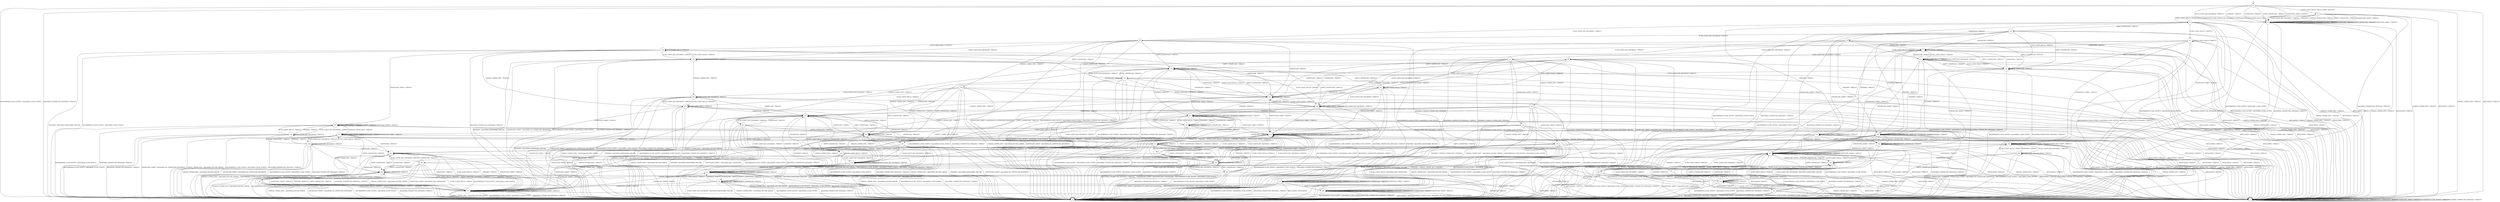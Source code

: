 digraph g {

	s0 [shape="circle" label="s0"];
	s1 [shape="circle" label="s1"];
	s2 [shape="circle" label="s2"];
	s3 [shape="circle" label="s3"];
	s4 [shape="circle" label="s4"];
	s5 [shape="circle" label="s5"];
	s6 [shape="circle" label="s6"];
	s7 [shape="circle" label="s7"];
	s8 [shape="circle" label="s8"];
	s9 [shape="circle" label="s9"];
	s10 [shape="circle" label="s10"];
	s11 [shape="circle" label="s11"];
	s12 [shape="circle" label="s12"];
	s13 [shape="circle" label="s13"];
	s14 [shape="circle" label="s14"];
	s15 [shape="circle" label="s15"];
	s16 [shape="circle" label="s16"];
	s17 [shape="circle" label="s17"];
	s18 [shape="circle" label="s18"];
	s19 [shape="circle" label="s19"];
	s20 [shape="circle" label="s20"];
	s21 [shape="circle" label="s21"];
	s22 [shape="circle" label="s22"];
	s23 [shape="circle" label="s23"];
	s24 [shape="circle" label="s24"];
	s25 [shape="circle" label="s25"];
	s26 [shape="circle" label="s26"];
	s27 [shape="circle" label="s27"];
	s28 [shape="circle" label="s28"];
	s29 [shape="circle" label="s29"];
	s30 [shape="circle" label="s30"];
	s31 [shape="circle" label="s31"];
	s32 [shape="circle" label="s32"];
	s33 [shape="circle" label="s33"];
	s34 [shape="circle" label="s34"];
	s35 [shape="circle" label="s35"];
	s36 [shape="circle" label="s36"];
	s37 [shape="circle" label="s37"];
	s38 [shape="circle" label="s38"];
	s39 [shape="circle" label="s39"];
	s40 [shape="circle" label="s40"];
	s41 [shape="circle" label="s41"];
	s42 [shape="circle" label="s42"];
	s43 [shape="circle" label="s43"];
	s44 [shape="circle" label="s44"];
	s45 [shape="circle" label="s45"];
	s46 [shape="circle" label="s46"];
	s47 [shape="circle" label="s47"];
	s48 [shape="circle" label="s48"];
	s49 [shape="circle" label="s49"];
	s50 [shape="circle" label="s50"];
	s51 [shape="circle" label="s51"];
	s52 [shape="circle" label="s52"];
	s53 [shape="circle" label="s53"];
	s54 [shape="circle" label="s54"];
	s55 [shape="circle" label="s55"];
	s56 [shape="circle" label="s56"];
	s57 [shape="circle" label="s57"];
	s58 [shape="circle" label="s58"];
	s59 [shape="circle" label="s59"];
	s60 [shape="circle" label="s60"];
	s61 [shape="circle" label="s61"];
	s62 [shape="circle" label="s62"];
	s63 [shape="circle" label="s63"];
	s0 -> s2 [label="ECDH_CLIENT_HELLO / HELLO_VERIFY_REQUEST+"];
	s0 -> s4 [label="ECDH_CLIENT_KEY_EXCHANGE / TIMEOUT"];
	s0 -> s1 [label="CHANGE_CIPHER_SPEC / TIMEOUT"];
	s0 -> s4 [label="FINISHED / TIMEOUT"];
	s0 -> s1 [label="APPLICATION / TIMEOUT"];
	s0 -> s4 [label="CERTIFICATE / TIMEOUT"];
	s0 -> s4 [label="EMPTY_CERTIFICATE / TIMEOUT"];
	s0 -> s4 [label="CERTIFICATE_VERIFY / TIMEOUT"];
	s0 -> s3 [label="Alert(WARNING,CLOSE_NOTIFY) / Alert(FATAL,CLOSE_NOTIFY)"];
	s0 -> s3 [label="Alert(FATAL,UNEXPECTED_MESSAGE) / TIMEOUT"];
	s1 -> s1 [label="ECDH_CLIENT_HELLO / TIMEOUT"];
	s1 -> s1 [label="ECDH_CLIENT_KEY_EXCHANGE / TIMEOUT"];
	s1 -> s1 [label="CHANGE_CIPHER_SPEC / TIMEOUT"];
	s1 -> s1 [label="FINISHED / TIMEOUT"];
	s1 -> s1 [label="APPLICATION / TIMEOUT"];
	s1 -> s1 [label="CERTIFICATE / TIMEOUT"];
	s1 -> s1 [label="EMPTY_CERTIFICATE / TIMEOUT"];
	s1 -> s1 [label="CERTIFICATE_VERIFY / TIMEOUT"];
	s1 -> s1 [label="Alert(WARNING,CLOSE_NOTIFY) / TIMEOUT"];
	s1 -> s1 [label="Alert(FATAL,UNEXPECTED_MESSAGE) / TIMEOUT"];
	s2 -> s5 [label="ECDH_CLIENT_HELLO / SERVER_HELLO,CERTIFICATE,ECDHE_SERVER_KEY_EXCHANGE,CERTIFICATE_REQUEST,SERVER_HELLO_DONE"];
	s2 -> s4 [label="ECDH_CLIENT_KEY_EXCHANGE / TIMEOUT"];
	s2 -> s1 [label="CHANGE_CIPHER_SPEC / TIMEOUT"];
	s2 -> s4 [label="FINISHED / TIMEOUT"];
	s2 -> s1 [label="APPLICATION / TIMEOUT"];
	s2 -> s4 [label="CERTIFICATE / TIMEOUT"];
	s2 -> s4 [label="EMPTY_CERTIFICATE / TIMEOUT"];
	s2 -> s4 [label="CERTIFICATE_VERIFY / TIMEOUT"];
	s2 -> s3 [label="Alert(WARNING,CLOSE_NOTIFY) / Alert(FATAL,CLOSE_NOTIFY)"];
	s2 -> s3 [label="Alert(FATAL,UNEXPECTED_MESSAGE) / TIMEOUT"];
	s3 -> s3 [label="ECDH_CLIENT_HELLO / SOCKET_CLOSED"];
	s3 -> s3 [label="ECDH_CLIENT_KEY_EXCHANGE / SOCKET_CLOSED"];
	s3 -> s3 [label="CHANGE_CIPHER_SPEC / SOCKET_CLOSED"];
	s3 -> s3 [label="FINISHED / SOCKET_CLOSED"];
	s3 -> s3 [label="APPLICATION / SOCKET_CLOSED"];
	s3 -> s3 [label="CERTIFICATE / SOCKET_CLOSED"];
	s3 -> s3 [label="EMPTY_CERTIFICATE / SOCKET_CLOSED"];
	s3 -> s3 [label="CERTIFICATE_VERIFY / SOCKET_CLOSED"];
	s3 -> s3 [label="Alert(WARNING,CLOSE_NOTIFY) / SOCKET_CLOSED"];
	s3 -> s3 [label="Alert(FATAL,UNEXPECTED_MESSAGE) / SOCKET_CLOSED"];
	s4 -> s4 [label="ECDH_CLIENT_HELLO / TIMEOUT"];
	s4 -> s4 [label="ECDH_CLIENT_KEY_EXCHANGE / TIMEOUT"];
	s4 -> s1 [label="CHANGE_CIPHER_SPEC / TIMEOUT"];
	s4 -> s4 [label="FINISHED / TIMEOUT"];
	s4 -> s1 [label="APPLICATION / TIMEOUT"];
	s4 -> s4 [label="CERTIFICATE / TIMEOUT"];
	s4 -> s4 [label="EMPTY_CERTIFICATE / TIMEOUT"];
	s4 -> s4 [label="CERTIFICATE_VERIFY / TIMEOUT"];
	s4 -> s3 [label="Alert(WARNING,CLOSE_NOTIFY) / Alert(FATAL,CLOSE_NOTIFY)"];
	s4 -> s3 [label="Alert(FATAL,UNEXPECTED_MESSAGE) / TIMEOUT"];
	s5 -> s17 [label="ECDH_CLIENT_HELLO / TIMEOUT"];
	s5 -> s9 [label="ECDH_CLIENT_KEY_EXCHANGE / TIMEOUT"];
	s5 -> s1 [label="CHANGE_CIPHER_SPEC / TIMEOUT"];
	s5 -> s10 [label="FINISHED / TIMEOUT"];
	s5 -> s1 [label="APPLICATION / TIMEOUT"];
	s5 -> s6 [label="CERTIFICATE / TIMEOUT"];
	s5 -> s14 [label="EMPTY_CERTIFICATE / TIMEOUT"];
	s5 -> s43 [label="CERTIFICATE_VERIFY / TIMEOUT"];
	s5 -> s3 [label="Alert(WARNING,CLOSE_NOTIFY) / Alert(FATAL,CLOSE_NOTIFY)"];
	s5 -> s3 [label="Alert(FATAL,UNEXPECTED_MESSAGE) / TIMEOUT"];
	s6 -> s15 [label="ECDH_CLIENT_HELLO / TIMEOUT"];
	s6 -> s11 [label="ECDH_CLIENT_KEY_EXCHANGE / TIMEOUT"];
	s6 -> s1 [label="CHANGE_CIPHER_SPEC / TIMEOUT"];
	s6 -> s16 [label="FINISHED / TIMEOUT"];
	s6 -> s1 [label="APPLICATION / TIMEOUT"];
	s6 -> s7 [label="CERTIFICATE / TIMEOUT"];
	s6 -> s26 [label="EMPTY_CERTIFICATE / TIMEOUT"];
	s6 -> s53 [label="CERTIFICATE_VERIFY / TIMEOUT"];
	s6 -> s3 [label="Alert(WARNING,CLOSE_NOTIFY) / Alert(FATAL,CLOSE_NOTIFY)"];
	s6 -> s3 [label="Alert(FATAL,UNEXPECTED_MESSAGE) / TIMEOUT"];
	s7 -> s15 [label="ECDH_CLIENT_HELLO / TIMEOUT"];
	s7 -> s8 [label="ECDH_CLIENT_KEY_EXCHANGE / TIMEOUT"];
	s7 -> s1 [label="CHANGE_CIPHER_SPEC / TIMEOUT"];
	s7 -> s16 [label="FINISHED / TIMEOUT"];
	s7 -> s1 [label="APPLICATION / TIMEOUT"];
	s7 -> s7 [label="CERTIFICATE / TIMEOUT"];
	s7 -> s26 [label="EMPTY_CERTIFICATE / TIMEOUT"];
	s7 -> s53 [label="CERTIFICATE_VERIFY / TIMEOUT"];
	s7 -> s3 [label="Alert(WARNING,CLOSE_NOTIFY) / Alert(FATAL,CLOSE_NOTIFY)"];
	s7 -> s3 [label="Alert(FATAL,UNEXPECTED_MESSAGE) / TIMEOUT"];
	s8 -> s57 [label="ECDH_CLIENT_HELLO / TIMEOUT"];
	s8 -> s30 [label="ECDH_CLIENT_KEY_EXCHANGE / TIMEOUT"];
	s8 -> s47 [label="CHANGE_CIPHER_SPEC / TIMEOUT"];
	s8 -> s3 [label="FINISHED / Alert(FATAL,HANDSHAKE_FAILURE)"];
	s8 -> s1 [label="APPLICATION / TIMEOUT"];
	s8 -> s24 [label="CERTIFICATE / TIMEOUT"];
	s8 -> s20 [label="EMPTY_CERTIFICATE / TIMEOUT"];
	s8 -> s3 [label="CERTIFICATE_VERIFY / Alert(FATAL,BAD_CERTIFICATE)"];
	s8 -> s3 [label="Alert(WARNING,CLOSE_NOTIFY) / Alert(FATAL,CLOSE_NOTIFY)"];
	s8 -> s3 [label="Alert(FATAL,UNEXPECTED_MESSAGE) / TIMEOUT"];
	s9 -> s18 [label="ECDH_CLIENT_HELLO / TIMEOUT"];
	s9 -> s19 [label="ECDH_CLIENT_KEY_EXCHANGE / TIMEOUT"];
	s9 -> s58 [label="CHANGE_CIPHER_SPEC / TIMEOUT"];
	s9 -> s13 [label="FINISHED / CHANGE_CIPHER_SPEC,FINISHED"];
	s9 -> s1 [label="APPLICATION / TIMEOUT"];
	s9 -> s24 [label="CERTIFICATE / TIMEOUT"];
	s9 -> s20 [label="EMPTY_CERTIFICATE / TIMEOUT"];
	s9 -> s3 [label="CERTIFICATE_VERIFY / Alert(FATAL,NO_CERTIFICATE_RESERVED)"];
	s9 -> s3 [label="Alert(WARNING,CLOSE_NOTIFY) / Alert(FATAL,CLOSE_NOTIFY)"];
	s9 -> s3 [label="Alert(FATAL,UNEXPECTED_MESSAGE) / TIMEOUT"];
	s10 -> s10 [label="ECDH_CLIENT_HELLO / TIMEOUT"];
	s10 -> s3 [label="ECDH_CLIENT_KEY_EXCHANGE / Alert(FATAL,HANDSHAKE_FAILURE)"];
	s10 -> s1 [label="CHANGE_CIPHER_SPEC / TIMEOUT"];
	s10 -> s10 [label="FINISHED / TIMEOUT"];
	s10 -> s1 [label="APPLICATION / TIMEOUT"];
	s10 -> s54 [label="CERTIFICATE / TIMEOUT"];
	s10 -> s54 [label="EMPTY_CERTIFICATE / TIMEOUT"];
	s10 -> s43 [label="CERTIFICATE_VERIFY / TIMEOUT"];
	s10 -> s3 [label="Alert(WARNING,CLOSE_NOTIFY) / Alert(FATAL,CLOSE_NOTIFY)"];
	s10 -> s3 [label="Alert(FATAL,UNEXPECTED_MESSAGE) / TIMEOUT"];
	s11 -> s57 [label="ECDH_CLIENT_HELLO / TIMEOUT"];
	s11 -> s30 [label="ECDH_CLIENT_KEY_EXCHANGE / TIMEOUT"];
	s11 -> s36 [label="CHANGE_CIPHER_SPEC / TIMEOUT"];
	s11 -> s13 [label="FINISHED / CHANGE_CIPHER_SPEC,FINISHED"];
	s11 -> s1 [label="APPLICATION / TIMEOUT"];
	s11 -> s24 [label="CERTIFICATE / TIMEOUT"];
	s11 -> s20 [label="EMPTY_CERTIFICATE / TIMEOUT"];
	s11 -> s12 [label="CERTIFICATE_VERIFY / TIMEOUT"];
	s11 -> s3 [label="Alert(WARNING,CLOSE_NOTIFY) / Alert(FATAL,CLOSE_NOTIFY)"];
	s11 -> s3 [label="Alert(FATAL,UNEXPECTED_MESSAGE) / TIMEOUT"];
	s12 -> s3 [label="ECDH_CLIENT_HELLO / Alert(FATAL,BAD_CERTIFICATE)"];
	s12 -> s35 [label="ECDH_CLIENT_KEY_EXCHANGE / TIMEOUT"];
	s12 -> s50 [label="CHANGE_CIPHER_SPEC / TIMEOUT"];
	s12 -> s13 [label="FINISHED / CHANGE_CIPHER_SPEC,FINISHED"];
	s12 -> s1 [label="APPLICATION / TIMEOUT"];
	s12 -> s21 [label="CERTIFICATE / TIMEOUT"];
	s12 -> s41 [label="EMPTY_CERTIFICATE / TIMEOUT"];
	s12 -> s35 [label="CERTIFICATE_VERIFY / TIMEOUT"];
	s12 -> s3 [label="Alert(WARNING,CLOSE_NOTIFY) / Alert(FATAL,CLOSE_NOTIFY)"];
	s12 -> s3 [label="Alert(FATAL,UNEXPECTED_MESSAGE) / TIMEOUT"];
	s13 -> s13 [label="ECDH_CLIENT_HELLO / TIMEOUT"];
	s13 -> s13 [label="ECDH_CLIENT_KEY_EXCHANGE / TIMEOUT"];
	s13 -> s42 [label="CHANGE_CIPHER_SPEC / TIMEOUT"];
	s13 -> s13 [label="FINISHED / TIMEOUT"];
	s13 -> s3 [label="APPLICATION / APPLICATION"];
	s13 -> s13 [label="CERTIFICATE / TIMEOUT"];
	s13 -> s13 [label="EMPTY_CERTIFICATE / TIMEOUT"];
	s13 -> s13 [label="CERTIFICATE_VERIFY / TIMEOUT"];
	s13 -> s3 [label="Alert(WARNING,CLOSE_NOTIFY) / Alert(FATAL,CLOSE_NOTIFY)"];
	s13 -> s3 [label="Alert(FATAL,UNEXPECTED_MESSAGE) / TIMEOUT"];
	s14 -> s15 [label="ECDH_CLIENT_HELLO / TIMEOUT"];
	s14 -> s9 [label="ECDH_CLIENT_KEY_EXCHANGE / TIMEOUT"];
	s14 -> s1 [label="CHANGE_CIPHER_SPEC / TIMEOUT"];
	s14 -> s16 [label="FINISHED / TIMEOUT"];
	s14 -> s1 [label="APPLICATION / TIMEOUT"];
	s14 -> s7 [label="CERTIFICATE / TIMEOUT"];
	s14 -> s26 [label="EMPTY_CERTIFICATE / TIMEOUT"];
	s14 -> s53 [label="CERTIFICATE_VERIFY / TIMEOUT"];
	s14 -> s3 [label="Alert(WARNING,CLOSE_NOTIFY) / Alert(FATAL,CLOSE_NOTIFY)"];
	s14 -> s3 [label="Alert(FATAL,UNEXPECTED_MESSAGE) / TIMEOUT"];
	s15 -> s15 [label="ECDH_CLIENT_HELLO / TIMEOUT"];
	s15 -> s15 [label="ECDH_CLIENT_KEY_EXCHANGE / TIMEOUT"];
	s15 -> s1 [label="CHANGE_CIPHER_SPEC / TIMEOUT"];
	s15 -> s16 [label="FINISHED / TIMEOUT"];
	s15 -> s1 [label="APPLICATION / TIMEOUT"];
	s15 -> s7 [label="CERTIFICATE / TIMEOUT"];
	s15 -> s26 [label="EMPTY_CERTIFICATE / TIMEOUT"];
	s15 -> s53 [label="CERTIFICATE_VERIFY / TIMEOUT"];
	s15 -> s3 [label="Alert(WARNING,CLOSE_NOTIFY) / Alert(FATAL,CLOSE_NOTIFY)"];
	s15 -> s3 [label="Alert(FATAL,UNEXPECTED_MESSAGE) / TIMEOUT"];
	s16 -> s16 [label="ECDH_CLIENT_HELLO / TIMEOUT"];
	s16 -> s16 [label="ECDH_CLIENT_KEY_EXCHANGE / TIMEOUT"];
	s16 -> s1 [label="CHANGE_CIPHER_SPEC / TIMEOUT"];
	s16 -> s16 [label="FINISHED / TIMEOUT"];
	s16 -> s1 [label="APPLICATION / TIMEOUT"];
	s16 -> s54 [label="CERTIFICATE / TIMEOUT"];
	s16 -> s54 [label="EMPTY_CERTIFICATE / TIMEOUT"];
	s16 -> s53 [label="CERTIFICATE_VERIFY / TIMEOUT"];
	s16 -> s3 [label="Alert(WARNING,CLOSE_NOTIFY) / Alert(FATAL,CLOSE_NOTIFY)"];
	s16 -> s3 [label="Alert(FATAL,UNEXPECTED_MESSAGE) / TIMEOUT"];
	s17 -> s17 [label="ECDH_CLIENT_HELLO / TIMEOUT"];
	s17 -> s19 [label="ECDH_CLIENT_KEY_EXCHANGE / TIMEOUT"];
	s17 -> s1 [label="CHANGE_CIPHER_SPEC / TIMEOUT"];
	s17 -> s10 [label="FINISHED / TIMEOUT"];
	s17 -> s1 [label="APPLICATION / TIMEOUT"];
	s17 -> s7 [label="CERTIFICATE / TIMEOUT"];
	s17 -> s26 [label="EMPTY_CERTIFICATE / TIMEOUT"];
	s17 -> s43 [label="CERTIFICATE_VERIFY / TIMEOUT"];
	s17 -> s3 [label="Alert(WARNING,CLOSE_NOTIFY) / Alert(FATAL,CLOSE_NOTIFY)"];
	s17 -> s3 [label="Alert(FATAL,UNEXPECTED_MESSAGE) / TIMEOUT"];
	s18 -> s18 [label="ECDH_CLIENT_HELLO / TIMEOUT"];
	s18 -> s19 [label="ECDH_CLIENT_KEY_EXCHANGE / TIMEOUT"];
	s18 -> s37 [label="CHANGE_CIPHER_SPEC / TIMEOUT"];
	s18 -> s3 [label="FINISHED / Alert(FATAL,HANDSHAKE_FAILURE)"];
	s18 -> s1 [label="APPLICATION / TIMEOUT"];
	s18 -> s24 [label="CERTIFICATE / TIMEOUT"];
	s18 -> s20 [label="EMPTY_CERTIFICATE / TIMEOUT"];
	s18 -> s33 [label="CERTIFICATE_VERIFY / TIMEOUT"];
	s18 -> s3 [label="Alert(WARNING,CLOSE_NOTIFY) / Alert(FATAL,CLOSE_NOTIFY)"];
	s18 -> s3 [label="Alert(FATAL,UNEXPECTED_MESSAGE) / TIMEOUT"];
	s19 -> s18 [label="ECDH_CLIENT_HELLO / TIMEOUT"];
	s19 -> s19 [label="ECDH_CLIENT_KEY_EXCHANGE / TIMEOUT"];
	s19 -> s40 [label="CHANGE_CIPHER_SPEC / TIMEOUT"];
	s19 -> s3 [label="FINISHED / Alert(FATAL,HANDSHAKE_FAILURE)"];
	s19 -> s1 [label="APPLICATION / TIMEOUT"];
	s19 -> s24 [label="CERTIFICATE / TIMEOUT"];
	s19 -> s20 [label="EMPTY_CERTIFICATE / TIMEOUT"];
	s19 -> s3 [label="CERTIFICATE_VERIFY / Alert(FATAL,NO_CERTIFICATE_RESERVED)"];
	s19 -> s3 [label="Alert(WARNING,CLOSE_NOTIFY) / Alert(FATAL,CLOSE_NOTIFY)"];
	s19 -> s3 [label="Alert(FATAL,UNEXPECTED_MESSAGE) / TIMEOUT"];
	s20 -> s30 [label="ECDH_CLIENT_HELLO / TIMEOUT"];
	s20 -> s55 [label="ECDH_CLIENT_KEY_EXCHANGE / TIMEOUT"];
	s20 -> s27 [label="CHANGE_CIPHER_SPEC / TIMEOUT"];
	s20 -> s31 [label="FINISHED / TIMEOUT"];
	s20 -> s1 [label="APPLICATION / TIMEOUT"];
	s20 -> s24 [label="CERTIFICATE / TIMEOUT"];
	s20 -> s20 [label="EMPTY_CERTIFICATE / TIMEOUT"];
	s20 -> s35 [label="CERTIFICATE_VERIFY / TIMEOUT"];
	s20 -> s3 [label="Alert(WARNING,CLOSE_NOTIFY) / Alert(FATAL,CLOSE_NOTIFY)"];
	s20 -> s3 [label="Alert(FATAL,UNEXPECTED_MESSAGE) / TIMEOUT"];
	s21 -> s35 [label="ECDH_CLIENT_HELLO / TIMEOUT"];
	s21 -> s23 [label="ECDH_CLIENT_KEY_EXCHANGE / TIMEOUT"];
	s21 -> s22 [label="CHANGE_CIPHER_SPEC / TIMEOUT"];
	s21 -> s35 [label="FINISHED / TIMEOUT"];
	s21 -> s1 [label="APPLICATION / TIMEOUT"];
	s21 -> s21 [label="CERTIFICATE / TIMEOUT"];
	s21 -> s41 [label="EMPTY_CERTIFICATE / TIMEOUT"];
	s21 -> s35 [label="CERTIFICATE_VERIFY / TIMEOUT"];
	s21 -> s3 [label="Alert(WARNING,CLOSE_NOTIFY) / Alert(FATAL,CLOSE_NOTIFY)"];
	s21 -> s3 [label="Alert(FATAL,UNEXPECTED_MESSAGE) / TIMEOUT"];
	s22 -> s51 [label="ECDH_CLIENT_HELLO / TIMEOUT"];
	s22 -> s49 [label="ECDH_CLIENT_KEY_EXCHANGE / TIMEOUT"];
	s22 -> s3 [label="CHANGE_CIPHER_SPEC / Alert(FATAL,DECODE_ERROR)"];
	s22 -> s51 [label="FINISHED / TIMEOUT"];
	s22 -> s1 [label="APPLICATION / TIMEOUT"];
	s22 -> s22 [label="CERTIFICATE / TIMEOUT"];
	s22 -> s60 [label="EMPTY_CERTIFICATE / TIMEOUT"];
	s22 -> s51 [label="CERTIFICATE_VERIFY / TIMEOUT"];
	s22 -> s3 [label="Alert(WARNING,CLOSE_NOTIFY) / Alert(FATAL,CLOSE_NOTIFY)"];
	s22 -> s3 [label="Alert(FATAL,UNEXPECTED_MESSAGE) / TIMEOUT"];
	s23 -> s35 [label="ECDH_CLIENT_HELLO / TIMEOUT"];
	s23 -> s35 [label="ECDH_CLIENT_KEY_EXCHANGE / TIMEOUT"];
	s23 -> s49 [label="CHANGE_CIPHER_SPEC / TIMEOUT"];
	s23 -> s35 [label="FINISHED / TIMEOUT"];
	s23 -> s1 [label="APPLICATION / TIMEOUT"];
	s23 -> s21 [label="CERTIFICATE / TIMEOUT"];
	s23 -> s41 [label="EMPTY_CERTIFICATE / TIMEOUT"];
	s23 -> s3 [label="CERTIFICATE_VERIFY / Alert(FATAL,BAD_CERTIFICATE)"];
	s23 -> s3 [label="Alert(WARNING,CLOSE_NOTIFY) / Alert(FATAL,CLOSE_NOTIFY)"];
	s23 -> s3 [label="Alert(FATAL,UNEXPECTED_MESSAGE) / TIMEOUT"];
	s24 -> s30 [label="ECDH_CLIENT_HELLO / TIMEOUT"];
	s24 -> s8 [label="ECDH_CLIENT_KEY_EXCHANGE / TIMEOUT"];
	s24 -> s25 [label="CHANGE_CIPHER_SPEC / TIMEOUT"];
	s24 -> s31 [label="FINISHED / TIMEOUT"];
	s24 -> s1 [label="APPLICATION / TIMEOUT"];
	s24 -> s24 [label="CERTIFICATE / TIMEOUT"];
	s24 -> s20 [label="EMPTY_CERTIFICATE / TIMEOUT"];
	s24 -> s35 [label="CERTIFICATE_VERIFY / TIMEOUT"];
	s24 -> s3 [label="Alert(WARNING,CLOSE_NOTIFY) / Alert(FATAL,CLOSE_NOTIFY)"];
	s24 -> s3 [label="Alert(FATAL,UNEXPECTED_MESSAGE) / TIMEOUT"];
	s25 -> s28 [label="ECDH_CLIENT_HELLO / TIMEOUT"];
	s25 -> s47 [label="ECDH_CLIENT_KEY_EXCHANGE / TIMEOUT"];
	s25 -> s3 [label="CHANGE_CIPHER_SPEC / Alert(FATAL,DECODE_ERROR)"];
	s25 -> s32 [label="FINISHED / TIMEOUT"];
	s25 -> s1 [label="APPLICATION / TIMEOUT"];
	s25 -> s25 [label="CERTIFICATE / TIMEOUT"];
	s25 -> s27 [label="EMPTY_CERTIFICATE / TIMEOUT"];
	s25 -> s51 [label="CERTIFICATE_VERIFY / TIMEOUT"];
	s25 -> s3 [label="Alert(WARNING,CLOSE_NOTIFY) / Alert(FATAL,CLOSE_NOTIFY)"];
	s25 -> s3 [label="Alert(FATAL,UNEXPECTED_MESSAGE) / TIMEOUT"];
	s26 -> s15 [label="ECDH_CLIENT_HELLO / TIMEOUT"];
	s26 -> s55 [label="ECDH_CLIENT_KEY_EXCHANGE / TIMEOUT"];
	s26 -> s1 [label="CHANGE_CIPHER_SPEC / TIMEOUT"];
	s26 -> s16 [label="FINISHED / TIMEOUT"];
	s26 -> s1 [label="APPLICATION / TIMEOUT"];
	s26 -> s7 [label="CERTIFICATE / TIMEOUT"];
	s26 -> s26 [label="EMPTY_CERTIFICATE / TIMEOUT"];
	s26 -> s53 [label="CERTIFICATE_VERIFY / TIMEOUT"];
	s26 -> s3 [label="Alert(WARNING,CLOSE_NOTIFY) / Alert(FATAL,CLOSE_NOTIFY)"];
	s26 -> s3 [label="Alert(FATAL,UNEXPECTED_MESSAGE) / TIMEOUT"];
	s27 -> s28 [label="ECDH_CLIENT_HELLO / TIMEOUT"];
	s27 -> s29 [label="ECDH_CLIENT_KEY_EXCHANGE / TIMEOUT"];
	s27 -> s3 [label="CHANGE_CIPHER_SPEC / Alert(FATAL,DECODE_ERROR)"];
	s27 -> s32 [label="FINISHED / TIMEOUT"];
	s27 -> s1 [label="APPLICATION / TIMEOUT"];
	s27 -> s25 [label="CERTIFICATE / TIMEOUT"];
	s27 -> s27 [label="EMPTY_CERTIFICATE / TIMEOUT"];
	s27 -> s51 [label="CERTIFICATE_VERIFY / TIMEOUT"];
	s27 -> s3 [label="Alert(WARNING,CLOSE_NOTIFY) / Alert(FATAL,CLOSE_NOTIFY)"];
	s27 -> s3 [label="Alert(FATAL,UNEXPECTED_MESSAGE) / TIMEOUT"];
	s28 -> s28 [label="ECDH_CLIENT_HELLO / TIMEOUT"];
	s28 -> s28 [label="ECDH_CLIENT_KEY_EXCHANGE / TIMEOUT"];
	s28 -> s3 [label="CHANGE_CIPHER_SPEC / Alert(FATAL,DECODE_ERROR)"];
	s28 -> s32 [label="FINISHED / TIMEOUT"];
	s28 -> s1 [label="APPLICATION / TIMEOUT"];
	s28 -> s25 [label="CERTIFICATE / TIMEOUT"];
	s28 -> s27 [label="EMPTY_CERTIFICATE / TIMEOUT"];
	s28 -> s51 [label="CERTIFICATE_VERIFY / TIMEOUT"];
	s28 -> s3 [label="Alert(WARNING,CLOSE_NOTIFY) / Alert(FATAL,CLOSE_NOTIFY)"];
	s28 -> s3 [label="Alert(FATAL,UNEXPECTED_MESSAGE) / TIMEOUT"];
	s29 -> s62 [label="ECDH_CLIENT_HELLO / TIMEOUT"];
	s29 -> s28 [label="ECDH_CLIENT_KEY_EXCHANGE / TIMEOUT"];
	s29 -> s3 [label="CHANGE_CIPHER_SPEC / Alert(FATAL,DECODE_ERROR)"];
	s29 -> s3 [label="FINISHED / Alert(FATAL,HANDSHAKE_FAILURE)"];
	s29 -> s1 [label="APPLICATION / TIMEOUT"];
	s29 -> s25 [label="CERTIFICATE / TIMEOUT"];
	s29 -> s27 [label="EMPTY_CERTIFICATE / TIMEOUT"];
	s29 -> s3 [label="CERTIFICATE_VERIFY / Alert(FATAL,NO_CERTIFICATE_RESERVED)"];
	s29 -> s3 [label="Alert(WARNING,CLOSE_NOTIFY) / Alert(FATAL,CLOSE_NOTIFY)"];
	s29 -> s3 [label="Alert(FATAL,UNEXPECTED_MESSAGE) / TIMEOUT"];
	s30 -> s30 [label="ECDH_CLIENT_HELLO / TIMEOUT"];
	s30 -> s30 [label="ECDH_CLIENT_KEY_EXCHANGE / TIMEOUT"];
	s30 -> s28 [label="CHANGE_CIPHER_SPEC / TIMEOUT"];
	s30 -> s31 [label="FINISHED / TIMEOUT"];
	s30 -> s1 [label="APPLICATION / TIMEOUT"];
	s30 -> s24 [label="CERTIFICATE / TIMEOUT"];
	s30 -> s20 [label="EMPTY_CERTIFICATE / TIMEOUT"];
	s30 -> s35 [label="CERTIFICATE_VERIFY / TIMEOUT"];
	s30 -> s3 [label="Alert(WARNING,CLOSE_NOTIFY) / Alert(FATAL,CLOSE_NOTIFY)"];
	s30 -> s3 [label="Alert(FATAL,UNEXPECTED_MESSAGE) / TIMEOUT"];
	s31 -> s31 [label="ECDH_CLIENT_HELLO / TIMEOUT"];
	s31 -> s31 [label="ECDH_CLIENT_KEY_EXCHANGE / TIMEOUT"];
	s31 -> s32 [label="CHANGE_CIPHER_SPEC / TIMEOUT"];
	s31 -> s31 [label="FINISHED / TIMEOUT"];
	s31 -> s1 [label="APPLICATION / TIMEOUT"];
	s31 -> s38 [label="CERTIFICATE / TIMEOUT"];
	s31 -> s38 [label="EMPTY_CERTIFICATE / TIMEOUT"];
	s31 -> s35 [label="CERTIFICATE_VERIFY / TIMEOUT"];
	s31 -> s3 [label="Alert(WARNING,CLOSE_NOTIFY) / Alert(FATAL,CLOSE_NOTIFY)"];
	s31 -> s3 [label="Alert(FATAL,UNEXPECTED_MESSAGE) / TIMEOUT"];
	s32 -> s32 [label="ECDH_CLIENT_HELLO / TIMEOUT"];
	s32 -> s32 [label="ECDH_CLIENT_KEY_EXCHANGE / TIMEOUT"];
	s32 -> s3 [label="CHANGE_CIPHER_SPEC / Alert(FATAL,DECODE_ERROR)"];
	s32 -> s32 [label="FINISHED / TIMEOUT"];
	s32 -> s1 [label="APPLICATION / TIMEOUT"];
	s32 -> s39 [label="CERTIFICATE / TIMEOUT"];
	s32 -> s39 [label="EMPTY_CERTIFICATE / TIMEOUT"];
	s32 -> s51 [label="CERTIFICATE_VERIFY / TIMEOUT"];
	s32 -> s3 [label="Alert(WARNING,CLOSE_NOTIFY) / Alert(FATAL,CLOSE_NOTIFY)"];
	s32 -> s3 [label="Alert(FATAL,UNEXPECTED_MESSAGE) / TIMEOUT"];
	s33 -> s33 [label="ECDH_CLIENT_HELLO / TIMEOUT"];
	s33 -> s34 [label="ECDH_CLIENT_KEY_EXCHANGE / TIMEOUT"];
	s33 -> s52 [label="CHANGE_CIPHER_SPEC / TIMEOUT"];
	s33 -> s33 [label="FINISHED / TIMEOUT"];
	s33 -> s1 [label="APPLICATION / TIMEOUT"];
	s33 -> s21 [label="CERTIFICATE / TIMEOUT"];
	s33 -> s41 [label="EMPTY_CERTIFICATE / TIMEOUT"];
	s33 -> s33 [label="CERTIFICATE_VERIFY / TIMEOUT"];
	s33 -> s3 [label="Alert(WARNING,CLOSE_NOTIFY) / Alert(FATAL,CLOSE_NOTIFY)"];
	s33 -> s3 [label="Alert(FATAL,UNEXPECTED_MESSAGE) / TIMEOUT"];
	s34 -> s33 [label="ECDH_CLIENT_HELLO / TIMEOUT"];
	s34 -> s34 [label="ECDH_CLIENT_KEY_EXCHANGE / TIMEOUT"];
	s34 -> s48 [label="CHANGE_CIPHER_SPEC / TIMEOUT"];
	s34 -> s33 [label="FINISHED / TIMEOUT"];
	s34 -> s1 [label="APPLICATION / TIMEOUT"];
	s34 -> s21 [label="CERTIFICATE / TIMEOUT"];
	s34 -> s41 [label="EMPTY_CERTIFICATE / TIMEOUT"];
	s34 -> s3 [label="CERTIFICATE_VERIFY / Alert(FATAL,NO_CERTIFICATE_RESERVED)"];
	s34 -> s3 [label="Alert(WARNING,CLOSE_NOTIFY) / Alert(FATAL,CLOSE_NOTIFY)"];
	s34 -> s3 [label="Alert(FATAL,UNEXPECTED_MESSAGE) / TIMEOUT"];
	s35 -> s35 [label="ECDH_CLIENT_HELLO / TIMEOUT"];
	s35 -> s35 [label="ECDH_CLIENT_KEY_EXCHANGE / TIMEOUT"];
	s35 -> s51 [label="CHANGE_CIPHER_SPEC / TIMEOUT"];
	s35 -> s35 [label="FINISHED / TIMEOUT"];
	s35 -> s1 [label="APPLICATION / TIMEOUT"];
	s35 -> s21 [label="CERTIFICATE / TIMEOUT"];
	s35 -> s41 [label="EMPTY_CERTIFICATE / TIMEOUT"];
	s35 -> s35 [label="CERTIFICATE_VERIFY / TIMEOUT"];
	s35 -> s3 [label="Alert(WARNING,CLOSE_NOTIFY) / Alert(FATAL,CLOSE_NOTIFY)"];
	s35 -> s3 [label="Alert(FATAL,UNEXPECTED_MESSAGE) / TIMEOUT"];
	s36 -> s62 [label="ECDH_CLIENT_HELLO / TIMEOUT"];
	s36 -> s28 [label="ECDH_CLIENT_KEY_EXCHANGE / TIMEOUT"];
	s36 -> s3 [label="CHANGE_CIPHER_SPEC / Alert(FATAL,DECODE_ERROR)"];
	s36 -> s42 [label="FINISHED / CHANGE_CIPHER_SPEC,FINISHED"];
	s36 -> s1 [label="APPLICATION / TIMEOUT"];
	s36 -> s25 [label="CERTIFICATE / TIMEOUT"];
	s36 -> s27 [label="EMPTY_CERTIFICATE / TIMEOUT"];
	s36 -> s50 [label="CERTIFICATE_VERIFY / TIMEOUT"];
	s36 -> s3 [label="Alert(WARNING,CLOSE_NOTIFY) / Alert(FATAL,CLOSE_NOTIFY)"];
	s36 -> s3 [label="Alert(FATAL,UNEXPECTED_MESSAGE) / TIMEOUT"];
	s37 -> s37 [label="ECDH_CLIENT_HELLO / TIMEOUT"];
	s37 -> s40 [label="ECDH_CLIENT_KEY_EXCHANGE / TIMEOUT"];
	s37 -> s3 [label="CHANGE_CIPHER_SPEC / Alert(FATAL,DECODE_ERROR)"];
	s37 -> s3 [label="FINISHED / Alert(FATAL,HANDSHAKE_FAILURE)"];
	s37 -> s1 [label="APPLICATION / TIMEOUT"];
	s37 -> s25 [label="CERTIFICATE / TIMEOUT"];
	s37 -> s27 [label="EMPTY_CERTIFICATE / TIMEOUT"];
	s37 -> s52 [label="CERTIFICATE_VERIFY / TIMEOUT"];
	s37 -> s3 [label="Alert(WARNING,CLOSE_NOTIFY) / Alert(FATAL,CLOSE_NOTIFY)"];
	s37 -> s3 [label="Alert(FATAL,UNEXPECTED_MESSAGE) / TIMEOUT"];
	s38 -> s31 [label="ECDH_CLIENT_HELLO / TIMEOUT"];
	s38 -> s3 [label="ECDH_CLIENT_KEY_EXCHANGE / Alert(FATAL,HANDSHAKE_FAILURE)"];
	s38 -> s39 [label="CHANGE_CIPHER_SPEC / TIMEOUT"];
	s38 -> s31 [label="FINISHED / TIMEOUT"];
	s38 -> s1 [label="APPLICATION / TIMEOUT"];
	s38 -> s38 [label="CERTIFICATE / TIMEOUT"];
	s38 -> s38 [label="EMPTY_CERTIFICATE / TIMEOUT"];
	s38 -> s35 [label="CERTIFICATE_VERIFY / TIMEOUT"];
	s38 -> s3 [label="Alert(WARNING,CLOSE_NOTIFY) / Alert(FATAL,CLOSE_NOTIFY)"];
	s38 -> s3 [label="Alert(FATAL,UNEXPECTED_MESSAGE) / TIMEOUT"];
	s39 -> s32 [label="ECDH_CLIENT_HELLO / TIMEOUT"];
	s39 -> s3 [label="ECDH_CLIENT_KEY_EXCHANGE / Alert(FATAL,HANDSHAKE_FAILURE)"];
	s39 -> s3 [label="CHANGE_CIPHER_SPEC / Alert(FATAL,DECODE_ERROR)"];
	s39 -> s32 [label="FINISHED / TIMEOUT"];
	s39 -> s1 [label="APPLICATION / TIMEOUT"];
	s39 -> s39 [label="CERTIFICATE / TIMEOUT"];
	s39 -> s39 [label="EMPTY_CERTIFICATE / TIMEOUT"];
	s39 -> s51 [label="CERTIFICATE_VERIFY / TIMEOUT"];
	s39 -> s3 [label="Alert(WARNING,CLOSE_NOTIFY) / Alert(FATAL,CLOSE_NOTIFY)"];
	s39 -> s3 [label="Alert(FATAL,UNEXPECTED_MESSAGE) / TIMEOUT"];
	s40 -> s37 [label="ECDH_CLIENT_HELLO / TIMEOUT"];
	s40 -> s40 [label="ECDH_CLIENT_KEY_EXCHANGE / TIMEOUT"];
	s40 -> s3 [label="CHANGE_CIPHER_SPEC / Alert(FATAL,DECODE_ERROR)"];
	s40 -> s3 [label="FINISHED / Alert(FATAL,HANDSHAKE_FAILURE)"];
	s40 -> s1 [label="APPLICATION / TIMEOUT"];
	s40 -> s25 [label="CERTIFICATE / TIMEOUT"];
	s40 -> s27 [label="EMPTY_CERTIFICATE / TIMEOUT"];
	s40 -> s3 [label="CERTIFICATE_VERIFY / Alert(FATAL,NO_CERTIFICATE_RESERVED)"];
	s40 -> s3 [label="Alert(WARNING,CLOSE_NOTIFY) / Alert(FATAL,CLOSE_NOTIFY)"];
	s40 -> s3 [label="Alert(FATAL,UNEXPECTED_MESSAGE) / TIMEOUT"];
	s41 -> s35 [label="ECDH_CLIENT_HELLO / TIMEOUT"];
	s41 -> s59 [label="ECDH_CLIENT_KEY_EXCHANGE / TIMEOUT"];
	s41 -> s60 [label="CHANGE_CIPHER_SPEC / TIMEOUT"];
	s41 -> s35 [label="FINISHED / TIMEOUT"];
	s41 -> s1 [label="APPLICATION / TIMEOUT"];
	s41 -> s21 [label="CERTIFICATE / TIMEOUT"];
	s41 -> s41 [label="EMPTY_CERTIFICATE / TIMEOUT"];
	s41 -> s35 [label="CERTIFICATE_VERIFY / TIMEOUT"];
	s41 -> s3 [label="Alert(WARNING,CLOSE_NOTIFY) / Alert(FATAL,CLOSE_NOTIFY)"];
	s41 -> s3 [label="Alert(FATAL,UNEXPECTED_MESSAGE) / TIMEOUT"];
	s42 -> s42 [label="ECDH_CLIENT_HELLO / TIMEOUT"];
	s42 -> s42 [label="ECDH_CLIENT_KEY_EXCHANGE / TIMEOUT"];
	s42 -> s3 [label="CHANGE_CIPHER_SPEC / Alert(FATAL,DECODE_ERROR)"];
	s42 -> s42 [label="FINISHED / TIMEOUT"];
	s42 -> s3 [label="APPLICATION / APPLICATION"];
	s42 -> s42 [label="CERTIFICATE / TIMEOUT"];
	s42 -> s42 [label="EMPTY_CERTIFICATE / TIMEOUT"];
	s42 -> s42 [label="CERTIFICATE_VERIFY / TIMEOUT"];
	s42 -> s3 [label="Alert(WARNING,CLOSE_NOTIFY) / Alert(FATAL,CLOSE_NOTIFY)"];
	s42 -> s3 [label="Alert(FATAL,UNEXPECTED_MESSAGE) / TIMEOUT"];
	s43 -> s43 [label="ECDH_CLIENT_HELLO / TIMEOUT"];
	s43 -> s44 [label="ECDH_CLIENT_KEY_EXCHANGE / TIMEOUT"];
	s43 -> s1 [label="CHANGE_CIPHER_SPEC / TIMEOUT"];
	s43 -> s43 [label="FINISHED / TIMEOUT"];
	s43 -> s1 [label="APPLICATION / TIMEOUT"];
	s43 -> s45 [label="CERTIFICATE / TIMEOUT"];
	s43 -> s56 [label="EMPTY_CERTIFICATE / TIMEOUT"];
	s43 -> s43 [label="CERTIFICATE_VERIFY / TIMEOUT"];
	s43 -> s3 [label="Alert(WARNING,CLOSE_NOTIFY) / Alert(FATAL,CLOSE_NOTIFY)"];
	s43 -> s3 [label="Alert(FATAL,UNEXPECTED_MESSAGE) / TIMEOUT"];
	s44 -> s43 [label="ECDH_CLIENT_HELLO / TIMEOUT"];
	s44 -> s44 [label="ECDH_CLIENT_KEY_EXCHANGE / TIMEOUT"];
	s44 -> s1 [label="CHANGE_CIPHER_SPEC / TIMEOUT"];
	s44 -> s43 [label="FINISHED / TIMEOUT"];
	s44 -> s1 [label="APPLICATION / TIMEOUT"];
	s44 -> s45 [label="CERTIFICATE / TIMEOUT"];
	s44 -> s56 [label="EMPTY_CERTIFICATE / TIMEOUT"];
	s44 -> s3 [label="CERTIFICATE_VERIFY / Alert(FATAL,NO_CERTIFICATE_RESERVED)"];
	s44 -> s3 [label="Alert(WARNING,CLOSE_NOTIFY) / Alert(FATAL,CLOSE_NOTIFY)"];
	s44 -> s3 [label="Alert(FATAL,UNEXPECTED_MESSAGE) / TIMEOUT"];
	s45 -> s53 [label="ECDH_CLIENT_HELLO / TIMEOUT"];
	s45 -> s46 [label="ECDH_CLIENT_KEY_EXCHANGE / TIMEOUT"];
	s45 -> s1 [label="CHANGE_CIPHER_SPEC / TIMEOUT"];
	s45 -> s53 [label="FINISHED / TIMEOUT"];
	s45 -> s1 [label="APPLICATION / TIMEOUT"];
	s45 -> s45 [label="CERTIFICATE / TIMEOUT"];
	s45 -> s56 [label="EMPTY_CERTIFICATE / TIMEOUT"];
	s45 -> s53 [label="CERTIFICATE_VERIFY / TIMEOUT"];
	s45 -> s3 [label="Alert(WARNING,CLOSE_NOTIFY) / Alert(FATAL,CLOSE_NOTIFY)"];
	s45 -> s3 [label="Alert(FATAL,UNEXPECTED_MESSAGE) / TIMEOUT"];
	s46 -> s53 [label="ECDH_CLIENT_HELLO / TIMEOUT"];
	s46 -> s53 [label="ECDH_CLIENT_KEY_EXCHANGE / TIMEOUT"];
	s46 -> s1 [label="CHANGE_CIPHER_SPEC / TIMEOUT"];
	s46 -> s53 [label="FINISHED / TIMEOUT"];
	s46 -> s1 [label="APPLICATION / TIMEOUT"];
	s46 -> s45 [label="CERTIFICATE / TIMEOUT"];
	s46 -> s56 [label="EMPTY_CERTIFICATE / TIMEOUT"];
	s46 -> s3 [label="CERTIFICATE_VERIFY / Alert(FATAL,BAD_CERTIFICATE)"];
	s46 -> s3 [label="Alert(WARNING,CLOSE_NOTIFY) / Alert(FATAL,CLOSE_NOTIFY)"];
	s46 -> s3 [label="Alert(FATAL,UNEXPECTED_MESSAGE) / TIMEOUT"];
	s47 -> s62 [label="ECDH_CLIENT_HELLO / TIMEOUT"];
	s47 -> s28 [label="ECDH_CLIENT_KEY_EXCHANGE / TIMEOUT"];
	s47 -> s3 [label="CHANGE_CIPHER_SPEC / Alert(FATAL,DECODE_ERROR)"];
	s47 -> s3 [label="FINISHED / Alert(FATAL,HANDSHAKE_FAILURE)"];
	s47 -> s1 [label="APPLICATION / TIMEOUT"];
	s47 -> s25 [label="CERTIFICATE / TIMEOUT"];
	s47 -> s27 [label="EMPTY_CERTIFICATE / TIMEOUT"];
	s47 -> s3 [label="CERTIFICATE_VERIFY / Alert(FATAL,BAD_CERTIFICATE)"];
	s47 -> s3 [label="Alert(WARNING,CLOSE_NOTIFY) / Alert(FATAL,CLOSE_NOTIFY)"];
	s47 -> s3 [label="Alert(FATAL,UNEXPECTED_MESSAGE) / TIMEOUT"];
	s48 -> s52 [label="ECDH_CLIENT_HELLO / TIMEOUT"];
	s48 -> s48 [label="ECDH_CLIENT_KEY_EXCHANGE / TIMEOUT"];
	s48 -> s3 [label="CHANGE_CIPHER_SPEC / Alert(FATAL,DECODE_ERROR)"];
	s48 -> s52 [label="FINISHED / TIMEOUT"];
	s48 -> s1 [label="APPLICATION / TIMEOUT"];
	s48 -> s22 [label="CERTIFICATE / TIMEOUT"];
	s48 -> s60 [label="EMPTY_CERTIFICATE / TIMEOUT"];
	s48 -> s3 [label="CERTIFICATE_VERIFY / Alert(FATAL,NO_CERTIFICATE_RESERVED)"];
	s48 -> s3 [label="Alert(WARNING,CLOSE_NOTIFY) / Alert(FATAL,CLOSE_NOTIFY)"];
	s48 -> s3 [label="Alert(FATAL,UNEXPECTED_MESSAGE) / TIMEOUT"];
	s49 -> s51 [label="ECDH_CLIENT_HELLO / TIMEOUT"];
	s49 -> s51 [label="ECDH_CLIENT_KEY_EXCHANGE / TIMEOUT"];
	s49 -> s3 [label="CHANGE_CIPHER_SPEC / Alert(FATAL,DECODE_ERROR)"];
	s49 -> s51 [label="FINISHED / TIMEOUT"];
	s49 -> s1 [label="APPLICATION / TIMEOUT"];
	s49 -> s22 [label="CERTIFICATE / TIMEOUT"];
	s49 -> s60 [label="EMPTY_CERTIFICATE / TIMEOUT"];
	s49 -> s3 [label="CERTIFICATE_VERIFY / Alert(FATAL,BAD_CERTIFICATE)"];
	s49 -> s3 [label="Alert(WARNING,CLOSE_NOTIFY) / Alert(FATAL,CLOSE_NOTIFY)"];
	s49 -> s3 [label="Alert(FATAL,UNEXPECTED_MESSAGE) / TIMEOUT"];
	s50 -> s3 [label="ECDH_CLIENT_HELLO / Alert(FATAL,BAD_CERTIFICATE)"];
	s50 -> s51 [label="ECDH_CLIENT_KEY_EXCHANGE / TIMEOUT"];
	s50 -> s3 [label="CHANGE_CIPHER_SPEC / Alert(FATAL,DECODE_ERROR)"];
	s50 -> s42 [label="FINISHED / CHANGE_CIPHER_SPEC,FINISHED"];
	s50 -> s1 [label="APPLICATION / TIMEOUT"];
	s50 -> s22 [label="CERTIFICATE / TIMEOUT"];
	s50 -> s60 [label="EMPTY_CERTIFICATE / TIMEOUT"];
	s50 -> s51 [label="CERTIFICATE_VERIFY / TIMEOUT"];
	s50 -> s3 [label="Alert(WARNING,CLOSE_NOTIFY) / Alert(FATAL,CLOSE_NOTIFY)"];
	s50 -> s3 [label="Alert(FATAL,UNEXPECTED_MESSAGE) / TIMEOUT"];
	s51 -> s51 [label="ECDH_CLIENT_HELLO / TIMEOUT"];
	s51 -> s51 [label="ECDH_CLIENT_KEY_EXCHANGE / TIMEOUT"];
	s51 -> s3 [label="CHANGE_CIPHER_SPEC / Alert(FATAL,DECODE_ERROR)"];
	s51 -> s51 [label="FINISHED / TIMEOUT"];
	s51 -> s1 [label="APPLICATION / TIMEOUT"];
	s51 -> s22 [label="CERTIFICATE / TIMEOUT"];
	s51 -> s60 [label="EMPTY_CERTIFICATE / TIMEOUT"];
	s51 -> s51 [label="CERTIFICATE_VERIFY / TIMEOUT"];
	s51 -> s3 [label="Alert(WARNING,CLOSE_NOTIFY) / Alert(FATAL,CLOSE_NOTIFY)"];
	s51 -> s3 [label="Alert(FATAL,UNEXPECTED_MESSAGE) / TIMEOUT"];
	s52 -> s52 [label="ECDH_CLIENT_HELLO / TIMEOUT"];
	s52 -> s48 [label="ECDH_CLIENT_KEY_EXCHANGE / TIMEOUT"];
	s52 -> s3 [label="CHANGE_CIPHER_SPEC / Alert(FATAL,DECODE_ERROR)"];
	s52 -> s52 [label="FINISHED / TIMEOUT"];
	s52 -> s1 [label="APPLICATION / TIMEOUT"];
	s52 -> s22 [label="CERTIFICATE / TIMEOUT"];
	s52 -> s60 [label="EMPTY_CERTIFICATE / TIMEOUT"];
	s52 -> s52 [label="CERTIFICATE_VERIFY / TIMEOUT"];
	s52 -> s3 [label="Alert(WARNING,CLOSE_NOTIFY) / Alert(FATAL,CLOSE_NOTIFY)"];
	s52 -> s3 [label="Alert(FATAL,UNEXPECTED_MESSAGE) / TIMEOUT"];
	s53 -> s53 [label="ECDH_CLIENT_HELLO / TIMEOUT"];
	s53 -> s53 [label="ECDH_CLIENT_KEY_EXCHANGE / TIMEOUT"];
	s53 -> s1 [label="CHANGE_CIPHER_SPEC / TIMEOUT"];
	s53 -> s53 [label="FINISHED / TIMEOUT"];
	s53 -> s1 [label="APPLICATION / TIMEOUT"];
	s53 -> s45 [label="CERTIFICATE / TIMEOUT"];
	s53 -> s56 [label="EMPTY_CERTIFICATE / TIMEOUT"];
	s53 -> s53 [label="CERTIFICATE_VERIFY / TIMEOUT"];
	s53 -> s3 [label="Alert(WARNING,CLOSE_NOTIFY) / Alert(FATAL,CLOSE_NOTIFY)"];
	s53 -> s3 [label="Alert(FATAL,UNEXPECTED_MESSAGE) / TIMEOUT"];
	s54 -> s16 [label="ECDH_CLIENT_HELLO / TIMEOUT"];
	s54 -> s3 [label="ECDH_CLIENT_KEY_EXCHANGE / Alert(FATAL,HANDSHAKE_FAILURE)"];
	s54 -> s1 [label="CHANGE_CIPHER_SPEC / TIMEOUT"];
	s54 -> s16 [label="FINISHED / TIMEOUT"];
	s54 -> s1 [label="APPLICATION / TIMEOUT"];
	s54 -> s54 [label="CERTIFICATE / TIMEOUT"];
	s54 -> s54 [label="EMPTY_CERTIFICATE / TIMEOUT"];
	s54 -> s53 [label="CERTIFICATE_VERIFY / TIMEOUT"];
	s54 -> s3 [label="Alert(WARNING,CLOSE_NOTIFY) / Alert(FATAL,CLOSE_NOTIFY)"];
	s54 -> s3 [label="Alert(FATAL,UNEXPECTED_MESSAGE) / TIMEOUT"];
	s55 -> s57 [label="ECDH_CLIENT_HELLO / TIMEOUT"];
	s55 -> s30 [label="ECDH_CLIENT_KEY_EXCHANGE / TIMEOUT"];
	s55 -> s29 [label="CHANGE_CIPHER_SPEC / TIMEOUT"];
	s55 -> s3 [label="FINISHED / Alert(FATAL,HANDSHAKE_FAILURE)"];
	s55 -> s1 [label="APPLICATION / TIMEOUT"];
	s55 -> s24 [label="CERTIFICATE / TIMEOUT"];
	s55 -> s20 [label="EMPTY_CERTIFICATE / TIMEOUT"];
	s55 -> s3 [label="CERTIFICATE_VERIFY / Alert(FATAL,NO_CERTIFICATE_RESERVED)"];
	s55 -> s3 [label="Alert(WARNING,CLOSE_NOTIFY) / Alert(FATAL,CLOSE_NOTIFY)"];
	s55 -> s3 [label="Alert(FATAL,UNEXPECTED_MESSAGE) / TIMEOUT"];
	s56 -> s53 [label="ECDH_CLIENT_HELLO / TIMEOUT"];
	s56 -> s63 [label="ECDH_CLIENT_KEY_EXCHANGE / TIMEOUT"];
	s56 -> s1 [label="CHANGE_CIPHER_SPEC / TIMEOUT"];
	s56 -> s53 [label="FINISHED / TIMEOUT"];
	s56 -> s1 [label="APPLICATION / TIMEOUT"];
	s56 -> s45 [label="CERTIFICATE / TIMEOUT"];
	s56 -> s56 [label="EMPTY_CERTIFICATE / TIMEOUT"];
	s56 -> s53 [label="CERTIFICATE_VERIFY / TIMEOUT"];
	s56 -> s3 [label="Alert(WARNING,CLOSE_NOTIFY) / Alert(FATAL,CLOSE_NOTIFY)"];
	s56 -> s3 [label="Alert(FATAL,UNEXPECTED_MESSAGE) / TIMEOUT"];
	s57 -> s57 [label="ECDH_CLIENT_HELLO / TIMEOUT"];
	s57 -> s30 [label="ECDH_CLIENT_KEY_EXCHANGE / TIMEOUT"];
	s57 -> s62 [label="CHANGE_CIPHER_SPEC / TIMEOUT"];
	s57 -> s3 [label="FINISHED / Alert(FATAL,HANDSHAKE_FAILURE)"];
	s57 -> s1 [label="APPLICATION / TIMEOUT"];
	s57 -> s24 [label="CERTIFICATE / TIMEOUT"];
	s57 -> s20 [label="EMPTY_CERTIFICATE / TIMEOUT"];
	s57 -> s35 [label="CERTIFICATE_VERIFY / TIMEOUT"];
	s57 -> s3 [label="Alert(WARNING,CLOSE_NOTIFY) / Alert(FATAL,CLOSE_NOTIFY)"];
	s57 -> s3 [label="Alert(FATAL,UNEXPECTED_MESSAGE) / TIMEOUT"];
	s58 -> s37 [label="ECDH_CLIENT_HELLO / TIMEOUT"];
	s58 -> s40 [label="ECDH_CLIENT_KEY_EXCHANGE / TIMEOUT"];
	s58 -> s3 [label="CHANGE_CIPHER_SPEC / Alert(FATAL,DECODE_ERROR)"];
	s58 -> s42 [label="FINISHED / CHANGE_CIPHER_SPEC,FINISHED"];
	s58 -> s1 [label="APPLICATION / TIMEOUT"];
	s58 -> s25 [label="CERTIFICATE / TIMEOUT"];
	s58 -> s27 [label="EMPTY_CERTIFICATE / TIMEOUT"];
	s58 -> s3 [label="CERTIFICATE_VERIFY / Alert(FATAL,NO_CERTIFICATE_RESERVED)"];
	s58 -> s3 [label="Alert(WARNING,CLOSE_NOTIFY) / Alert(FATAL,CLOSE_NOTIFY)"];
	s58 -> s3 [label="Alert(FATAL,UNEXPECTED_MESSAGE) / TIMEOUT"];
	s59 -> s35 [label="ECDH_CLIENT_HELLO / TIMEOUT"];
	s59 -> s35 [label="ECDH_CLIENT_KEY_EXCHANGE / TIMEOUT"];
	s59 -> s61 [label="CHANGE_CIPHER_SPEC / TIMEOUT"];
	s59 -> s35 [label="FINISHED / TIMEOUT"];
	s59 -> s1 [label="APPLICATION / TIMEOUT"];
	s59 -> s21 [label="CERTIFICATE / TIMEOUT"];
	s59 -> s41 [label="EMPTY_CERTIFICATE / TIMEOUT"];
	s59 -> s3 [label="CERTIFICATE_VERIFY / Alert(FATAL,NO_CERTIFICATE_RESERVED)"];
	s59 -> s3 [label="Alert(WARNING,CLOSE_NOTIFY) / Alert(FATAL,CLOSE_NOTIFY)"];
	s59 -> s3 [label="Alert(FATAL,UNEXPECTED_MESSAGE) / TIMEOUT"];
	s60 -> s51 [label="ECDH_CLIENT_HELLO / TIMEOUT"];
	s60 -> s61 [label="ECDH_CLIENT_KEY_EXCHANGE / TIMEOUT"];
	s60 -> s3 [label="CHANGE_CIPHER_SPEC / Alert(FATAL,DECODE_ERROR)"];
	s60 -> s51 [label="FINISHED / TIMEOUT"];
	s60 -> s1 [label="APPLICATION / TIMEOUT"];
	s60 -> s22 [label="CERTIFICATE / TIMEOUT"];
	s60 -> s60 [label="EMPTY_CERTIFICATE / TIMEOUT"];
	s60 -> s51 [label="CERTIFICATE_VERIFY / TIMEOUT"];
	s60 -> s3 [label="Alert(WARNING,CLOSE_NOTIFY) / Alert(FATAL,CLOSE_NOTIFY)"];
	s60 -> s3 [label="Alert(FATAL,UNEXPECTED_MESSAGE) / TIMEOUT"];
	s61 -> s51 [label="ECDH_CLIENT_HELLO / TIMEOUT"];
	s61 -> s51 [label="ECDH_CLIENT_KEY_EXCHANGE / TIMEOUT"];
	s61 -> s3 [label="CHANGE_CIPHER_SPEC / Alert(FATAL,DECODE_ERROR)"];
	s61 -> s51 [label="FINISHED / TIMEOUT"];
	s61 -> s1 [label="APPLICATION / TIMEOUT"];
	s61 -> s22 [label="CERTIFICATE / TIMEOUT"];
	s61 -> s60 [label="EMPTY_CERTIFICATE / TIMEOUT"];
	s61 -> s3 [label="CERTIFICATE_VERIFY / Alert(FATAL,NO_CERTIFICATE_RESERVED)"];
	s61 -> s3 [label="Alert(WARNING,CLOSE_NOTIFY) / Alert(FATAL,CLOSE_NOTIFY)"];
	s61 -> s3 [label="Alert(FATAL,UNEXPECTED_MESSAGE) / TIMEOUT"];
	s62 -> s62 [label="ECDH_CLIENT_HELLO / TIMEOUT"];
	s62 -> s28 [label="ECDH_CLIENT_KEY_EXCHANGE / TIMEOUT"];
	s62 -> s3 [label="CHANGE_CIPHER_SPEC / Alert(FATAL,DECODE_ERROR)"];
	s62 -> s3 [label="FINISHED / Alert(FATAL,HANDSHAKE_FAILURE)"];
	s62 -> s1 [label="APPLICATION / TIMEOUT"];
	s62 -> s25 [label="CERTIFICATE / TIMEOUT"];
	s62 -> s27 [label="EMPTY_CERTIFICATE / TIMEOUT"];
	s62 -> s51 [label="CERTIFICATE_VERIFY / TIMEOUT"];
	s62 -> s3 [label="Alert(WARNING,CLOSE_NOTIFY) / Alert(FATAL,CLOSE_NOTIFY)"];
	s62 -> s3 [label="Alert(FATAL,UNEXPECTED_MESSAGE) / TIMEOUT"];
	s63 -> s53 [label="ECDH_CLIENT_HELLO / TIMEOUT"];
	s63 -> s53 [label="ECDH_CLIENT_KEY_EXCHANGE / TIMEOUT"];
	s63 -> s1 [label="CHANGE_CIPHER_SPEC / TIMEOUT"];
	s63 -> s53 [label="FINISHED / TIMEOUT"];
	s63 -> s1 [label="APPLICATION / TIMEOUT"];
	s63 -> s45 [label="CERTIFICATE / TIMEOUT"];
	s63 -> s56 [label="EMPTY_CERTIFICATE / TIMEOUT"];
	s63 -> s3 [label="CERTIFICATE_VERIFY / Alert(FATAL,NO_CERTIFICATE_RESERVED)"];
	s63 -> s3 [label="Alert(WARNING,CLOSE_NOTIFY) / Alert(FATAL,CLOSE_NOTIFY)"];
	s63 -> s3 [label="Alert(FATAL,UNEXPECTED_MESSAGE) / TIMEOUT"];

__start0 [label="" shape="none" width="0" height="0"];
__start0 -> s0;

}
